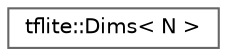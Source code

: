 digraph "Graphical Class Hierarchy"
{
 // LATEX_PDF_SIZE
  bgcolor="transparent";
  edge [fontname=Helvetica,fontsize=10,labelfontname=Helvetica,labelfontsize=10];
  node [fontname=Helvetica,fontsize=10,shape=box,height=0.2,width=0.4];
  rankdir="LR";
  Node0 [id="Node000000",label="tflite::Dims\< N \>",height=0.2,width=0.4,color="grey40", fillcolor="white", style="filled",URL="$structtflite_1_1_dims.html",tooltip=" "];
}
